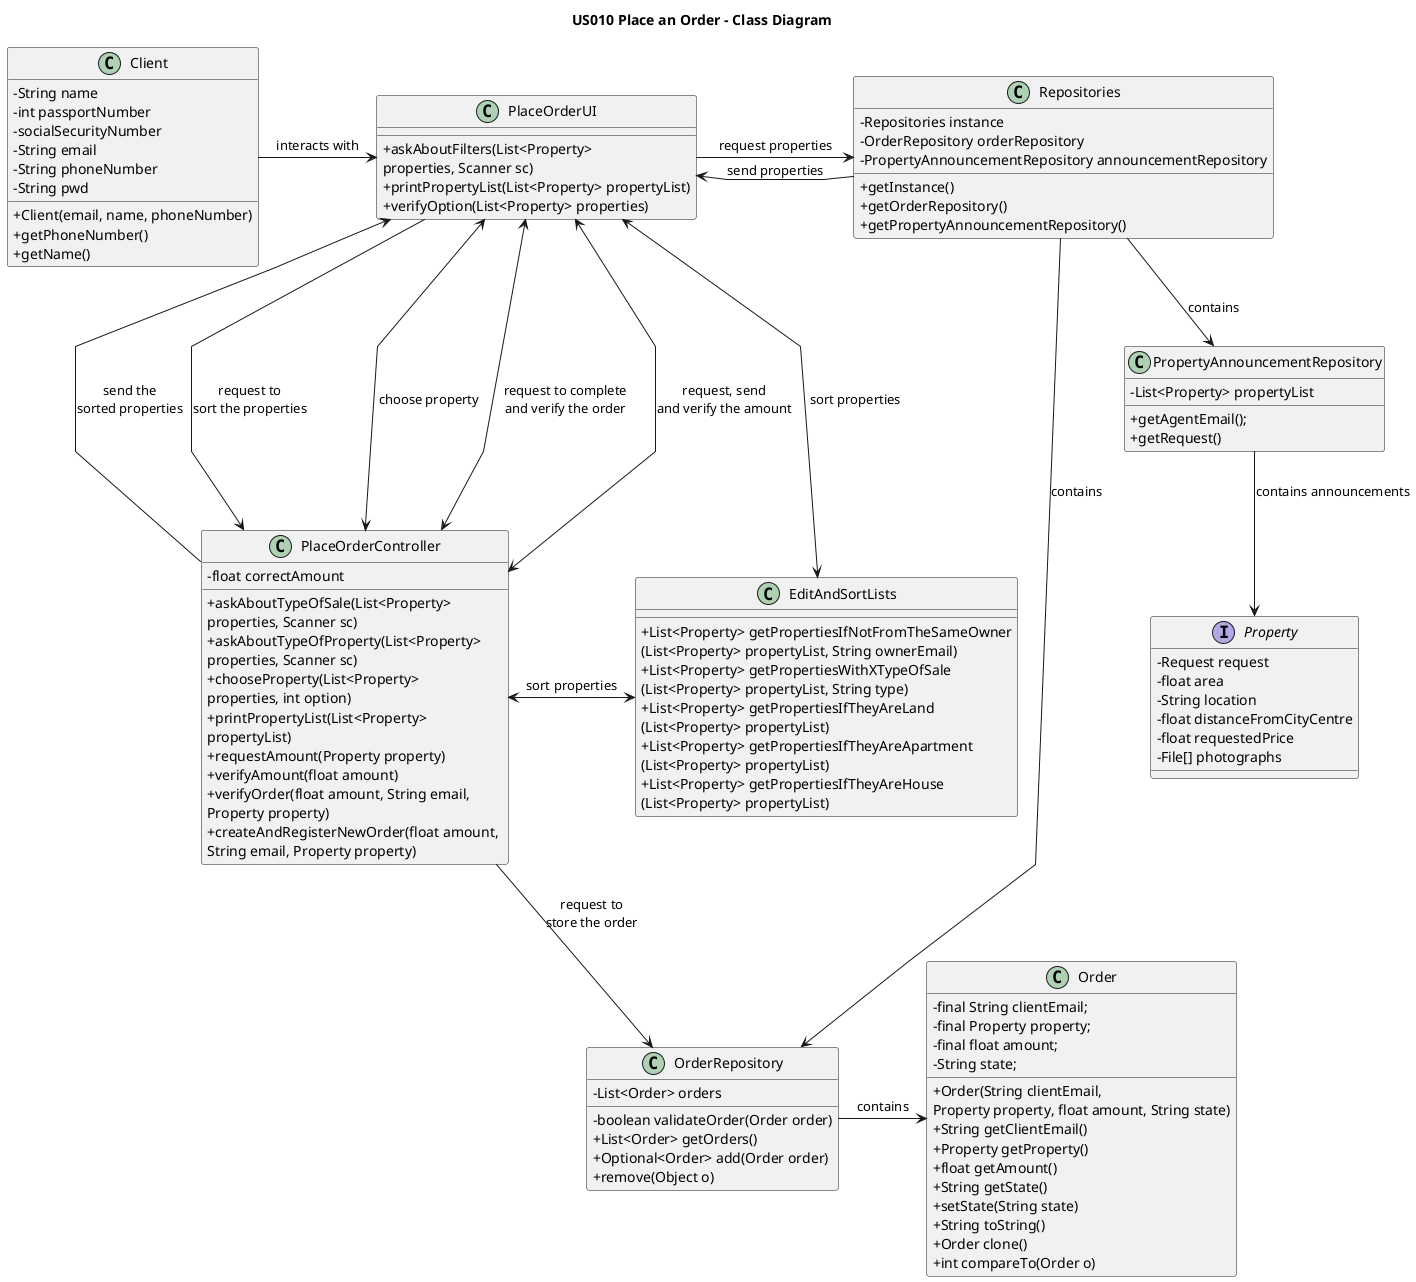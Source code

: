 @startuml
'skinparam monochrome true
skinparam packageStyle rectangle
skinparam shadowing false
skinparam linetype polyline
'skinparam linetype orto

skinparam classAttributeIconSize 0

'left to right direction

title US010 Place an Order - Class Diagram


class PlaceOrderUI
{
    + askAboutFilters(List<Property> \nproperties, Scanner sc)
    + printPropertyList(List<Property> propertyList)
    + verifyOption(List<Property> properties)
}

class PlaceOrderController
{
    - float correctAmount
    ___
    + askAboutTypeOfSale(List<Property> \nproperties, Scanner sc)
    + askAboutTypeOfProperty(List<Property> \nproperties, Scanner sc)
    + chooseProperty(List<Property> \nproperties, int option)
    + printPropertyList(List<Property> \npropertyList)
    + requestAmount(Property property)
    + verifyAmount(float amount)
    + verifyOrder(float amount, String email, \nProperty property)
    + createAndRegisterNewOrder(float amount, \nString email, Property property)
}

class OrderRepository {
    - List<Order> orders
    - boolean validateOrder(Order order)
    + List<Order> getOrders()
    + Optional<Order> add(Order order)
    + remove(Object o)
}

class Client {
-String name
-int passportNumber
-socialSecurityNumber
-String email
-String phoneNumber
-String pwd
___
+ Client(email, name, phoneNumber)
+ getPhoneNumber()
+ getName()
}

class EditAndSortLists {
    + List<Property> getPropertiesIfNotFromTheSameOwner\n(List<Property> propertyList, String ownerEmail)
    + List<Property> getPropertiesWithXTypeOfSale\n(List<Property> propertyList, String type)
    + List<Property> getPropertiesIfTheyAreLand\n(List<Property> propertyList)
    + List<Property> getPropertiesIfTheyAreApartment\n(List<Property> propertyList)
    + List<Property> getPropertiesIfTheyAreHouse\n(List<Property> propertyList)

}

class Repositories {
-Repositories instance
-OrderRepository orderRepository
-PropertyAnnouncementRepository announcementRepository
___
+getInstance()
+getOrderRepository()
+getPropertyAnnouncementRepository()
}

class Order {
    - final String clientEmail;
    - final Property property;
    - final float amount;
    - String state;
    ___
    + Order(String clientEmail, \nProperty property, float amount, String state)
    + String getClientEmail()
    + Property getProperty()
    + float getAmount()
    + String getState()
    + setState(String state)
    + String toString()
    + Order clone()
    + int compareTo(Order o)
}

class PropertyAnnouncementRepository {
-List<Property> propertyList
___
    + getAgentEmail();
    + getRequest()
}


interface Property{
-Request request
-float area
-String location
-float distanceFromCityCentre
-float requestedPrice
-File[] photographs
___
}

PropertyAnnouncementRepository --> Property : contains announcements

Client -> PlaceOrderUI : interacts with
PlaceOrderUI -> Repositories : request properties
Repositories --> PropertyAnnouncementRepository : contains
Repositories --> OrderRepository : contains
Repositories -> PlaceOrderUI : send properties
PlaceOrderUI <--> EditAndSortLists : sort properties
PlaceOrderUI --> PlaceOrderController : request to\nsort the properties
PlaceOrderController <-> EditAndSortLists : sort properties
PlaceOrderController --> PlaceOrderUI : send the\nsorted properties
PlaceOrderUI <--> PlaceOrderController : choose property
PlaceOrderUI <--> PlaceOrderController : request, send\nand verify the amount
PlaceOrderUI <---> PlaceOrderController : request to complete\nand verify the order
PlaceOrderController --> OrderRepository : request to\nstore the order
OrderRepository -> Order : contains
@enduml